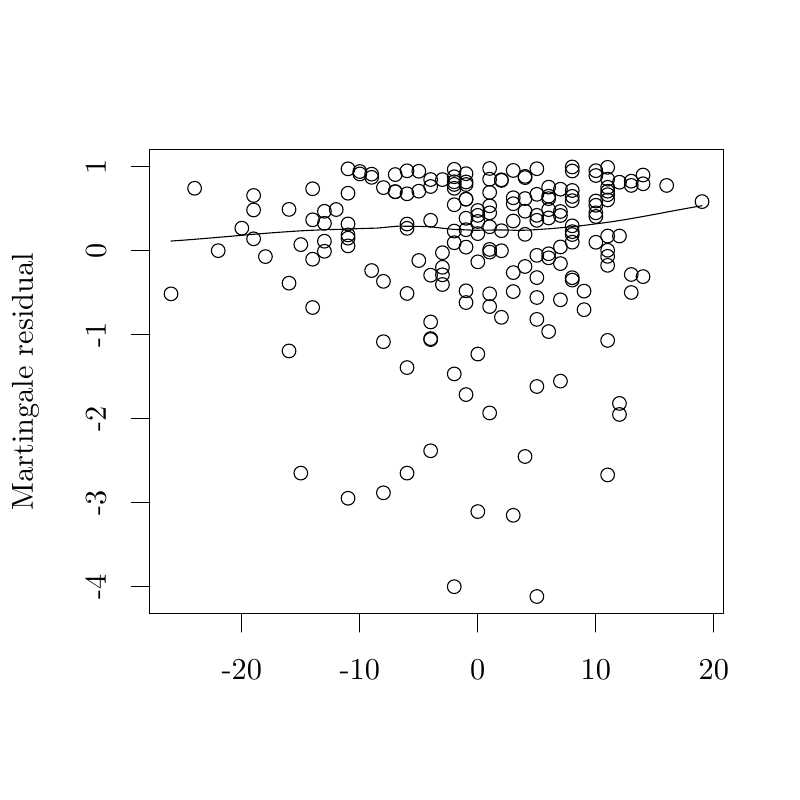 % Created by tikzDevice version 0.8.1 on 2015-01-31 17:50:24
% !TEX encoding = UTF-8 Unicode
\documentclass[11pt]{memoir}
\nonstopmode

\usepackage{tikz}

\usepackage[active,tightpage,psfixbb]{preview}

\PreviewEnvironment{pgfpicture}

\setlength\PreviewBorder{0pt}

\usepackage{amsmath}
\newcommand{\SweaveOpts}[1]{}  % do not interfere with LaTeX
\newcommand{\SweaveInput}[1]{} % because they are not real TeX commands
\newcommand{\Sexpr}[1]{}       % will only be parsed by R


\usepackage{geometry}
\usepackage{amsmath}
\usepackage{lscape}
\geometry{verbose,tmargin=2.5cm,bmargin=2.5cm,lmargin=2.5cm,rmargin=2.5cm}


\begin{document}

\begin{tikzpicture}[x=1pt,y=1pt]
\definecolor{fillColor}{RGB}{255,255,255}
\path[use as bounding box,fill=fillColor,fill opacity=0.00] (0,0) rectangle (289.08,289.08);
\begin{scope}
\path[clip] ( 54.12, 67.32) rectangle (261.36,234.96);
\definecolor{drawColor}{RGB}{0,0,0}

\path[draw=drawColor,line width= 0.4pt,line join=round,line cap=round] (104.44,186.75) circle (  2.47);

\path[draw=drawColor,line width= 0.4pt,line join=round,line cap=round] (168.40,222.41) circle (  2.47);

\path[draw=drawColor,line width= 0.4pt,line join=round,line cap=round] (134.29,224.99) circle (  2.47);

\path[draw=drawColor,line width= 0.4pt,line join=round,line cap=round] ( 91.64,218.44) circle (  2.47);

\path[draw=drawColor,line width= 0.4pt,line join=round,line cap=round] (138.55,221.29) circle (  2.47);

\path[draw=drawColor,line width= 0.4pt,line join=round,line cap=round] (168.40,206.07) circle (  2.47);

\path[draw=drawColor,line width= 0.4pt,line join=round,line cap=round] (202.51,212.65) circle (  2.47);

\path[draw=drawColor,line width= 0.4pt,line join=round,line cap=round] (117.23,208.39) circle (  2.47);

\path[draw=drawColor,line width= 0.4pt,line join=round,line cap=round] (164.14,227.88) circle (  2.47);

\path[draw=drawColor,line width= 0.4pt,line join=round,line cap=round] (193.99,181.58) circle (  2.47);

\path[draw=drawColor,line width= 0.4pt,line join=round,line cap=round] (172.66,204.66) circle (  2.47);

\path[draw=drawColor,line width= 0.4pt,line join=round,line cap=round] (125.76,228.07) circle (  2.47);

\path[draw=drawColor,line width= 0.4pt,line join=round,line cap=round] ( 70.32,221.04) circle (  2.47);

\path[draw=drawColor,line width= 0.4pt,line join=round,line cap=round] (164.14,225.21) circle (  2.47);

\path[draw=drawColor,line width= 0.4pt,line join=round,line cap=round] (172.66,194.46) circle (  2.47);

\path[draw=drawColor,line width= 0.4pt,line join=round,line cap=round] (172.66,104.22) circle (  2.47);

\path[draw=drawColor,line width= 0.4pt,line join=round,line cap=round] (147.08,156.25) circle (  2.47);

\path[draw=drawColor,line width= 0.4pt,line join=round,line cap=round] (112.97,209.65) circle (  2.47);

\path[draw=drawColor,line width= 0.4pt,line join=round,line cap=round] (164.14,221.03) circle (  2.47);

\path[draw=drawColor,line width= 0.4pt,line join=round,line cap=round] (117.23,198.27) circle (  2.47);

\path[draw=drawColor,line width= 0.4pt,line join=round,line cap=round] (219.57,228.61) circle (  2.47);

\path[draw=drawColor,line width= 0.4pt,line join=round,line cap=round] (172.66,209.05) circle (  2.47);

\path[draw=drawColor,line width= 0.4pt,line join=round,line cap=round] (164.14,223.39) circle (  2.47);

\path[draw=drawColor,line width= 0.4pt,line join=round,line cap=round] (176.93,224.32) circle (  2.47);

\path[draw=drawColor,line width= 0.4pt,line join=round,line cap=round] (168.40,146.50) circle (  2.47);

\path[draw=drawColor,line width= 0.4pt,line join=round,line cap=round] (159.87,197.76) circle (  2.47);

\path[draw=drawColor,line width= 0.4pt,line join=round,line cap=round] (159.87,224.18) circle (  2.47);

\path[draw=drawColor,line width= 0.4pt,line join=round,line cap=round] (104.44,162.27) circle (  2.47);

\path[draw=drawColor,line width= 0.4pt,line join=round,line cap=round] (202.51,220.71) circle (  2.47);

\path[draw=drawColor,line width= 0.4pt,line join=round,line cap=round] ( 78.85,198.50) circle (  2.47);

\path[draw=drawColor,line width= 0.4pt,line join=round,line cap=round] (168.40,179.75) circle (  2.47);

\path[draw=drawColor,line width= 0.4pt,line join=round,line cap=round] (206.78,187.87) circle (  2.47);

\path[draw=drawColor,line width= 0.4pt,line join=round,line cap=round] (168.40,226.31) circle (  2.47);

\path[draw=drawColor,line width= 0.4pt,line join=round,line cap=round] (219.57,218.73) circle (  2.47);

\path[draw=drawColor,line width= 0.4pt,line join=round,line cap=round] (219.57,198.65) circle (  2.47);

\path[draw=drawColor,line width= 0.4pt,line join=round,line cap=round] (168.40,217.12) circle (  2.47);

\path[draw=drawColor,line width= 0.4pt,line join=round,line cap=round] (219.57,203.78) circle (  2.47);

\path[draw=drawColor,line width= 0.4pt,line join=round,line cap=round] (125.76,200.22) circle (  2.47);

\path[draw=drawColor,line width= 0.4pt,line join=round,line cap=round] (193.99,188.77) circle (  2.47);

\path[draw=drawColor,line width= 0.4pt,line join=round,line cap=round] (193.99,173.67) circle (  2.47);

\path[draw=drawColor,line width= 0.4pt,line join=round,line cap=round] (147.08,206.57) circle (  2.47);

\path[draw=drawColor,line width= 0.4pt,line join=round,line cap=round] (172.66,213.02) circle (  2.47);

\path[draw=drawColor,line width= 0.4pt,line join=round,line cap=round] (134.29,226.14) circle (  2.47);

\path[draw=drawColor,line width= 0.4pt,line join=round,line cap=round] (181.19,174.41) circle (  2.47);

\path[draw=drawColor,line width= 0.4pt,line join=round,line cap=round] (168.40,217.10) circle (  2.47);

\path[draw=drawColor,line width= 0.4pt,line join=round,line cap=round] (219.57,166.08) circle (  2.47);

\path[draw=drawColor,line width= 0.4pt,line join=round,line cap=round] (125.76,219.26) circle (  2.47);

\path[draw=drawColor,line width= 0.4pt,line join=round,line cap=round] (176.93,219.55) circle (  2.47);

\path[draw=drawColor,line width= 0.4pt,line join=round,line cap=round] (168.40,223.32) circle (  2.47);

\path[draw=drawColor,line width= 0.4pt,line join=round,line cap=round] (117.23,212.72) circle (  2.47);

\path[draw=drawColor,line width= 0.4pt,line join=round,line cap=round] (176.93,182.91) circle (  2.47);

\path[draw=drawColor,line width= 0.4pt,line join=round,line cap=round] (223.84,143.30) circle (  2.47);

\path[draw=drawColor,line width= 0.4pt,line join=round,line cap=round] (168.40,199.77) circle (  2.47);

\path[draw=drawColor,line width= 0.4pt,line join=round,line cap=round] ( 61.80,182.89) circle (  2.47);

\path[draw=drawColor,line width= 0.4pt,line join=round,line cap=round] (198.25,218.18) circle (  2.47);

\path[draw=drawColor,line width= 0.4pt,line join=round,line cap=round] (219.57,219.98) circle (  2.47);

\path[draw=drawColor,line width= 0.4pt,line join=round,line cap=round] (130.02,227.10) circle (  2.47);

\path[draw=drawColor,line width= 0.4pt,line join=round,line cap=round] (228.10,223.61) circle (  2.47);

\path[draw=drawColor,line width= 0.4pt,line join=round,line cap=round] (202.51,199.84) circle (  2.47);

\path[draw=drawColor,line width= 0.4pt,line join=round,line cap=round] (215.31,201.53) circle (  2.47);

\path[draw=drawColor,line width= 0.4pt,line join=round,line cap=round] (215.31,227.40) circle (  2.47);

\path[draw=drawColor,line width= 0.4pt,line join=round,line cap=round] (223.84,203.79) circle (  2.47);

\path[draw=drawColor,line width= 0.4pt,line join=round,line cap=round] (206.78,218.11) circle (  2.47);

\path[draw=drawColor,line width= 0.4pt,line join=round,line cap=round] (172.66,211.25) circle (  2.47);

\path[draw=drawColor,line width= 0.4pt,line join=round,line cap=round] (189.72,224.90) circle (  2.47);

\path[draw=drawColor,line width= 0.4pt,line join=round,line cap=round] (185.46,183.71) circle (  2.47);

\path[draw=drawColor,line width= 0.4pt,line join=round,line cap=round] (202.51,211.21) circle (  2.47);

\path[draw=drawColor,line width= 0.4pt,line join=round,line cap=round] (151.34,219.99) circle (  2.47);

\path[draw=drawColor,line width= 0.4pt,line join=round,line cap=round] (168.40,183.99) circle (  2.47);

\path[draw=drawColor,line width= 0.4pt,line join=round,line cap=round] (219.57,196.45) circle (  2.47);

\path[draw=drawColor,line width= 0.4pt,line join=round,line cap=round] (164.14,222.44) circle (  2.47);

\path[draw=drawColor,line width= 0.4pt,line join=round,line cap=round] (159.87,192.50) circle (  2.47);

\path[draw=drawColor,line width= 0.4pt,line join=round,line cap=round] (112.97,195.41) circle (  2.47);

\path[draw=drawColor,line width= 0.4pt,line join=round,line cap=round] (138.55,187.41) circle (  2.47);

\path[draw=drawColor,line width= 0.4pt,line join=round,line cap=round] (185.46,209.22) circle (  2.47);

\path[draw=drawColor,line width= 0.4pt,line join=round,line cap=round] (193.99,196.81) circle (  2.47);

\path[draw=drawColor,line width= 0.4pt,line join=round,line cap=round] (206.78,216.57) circle (  2.47);

\path[draw=drawColor,line width= 0.4pt,line join=round,line cap=round] (193.99,209.46) circle (  2.47);

\path[draw=drawColor,line width= 0.4pt,line join=round,line cap=round] (121.49,213.36) circle (  2.47);

\path[draw=drawColor,line width= 0.4pt,line join=round,line cap=round] (193.99,218.86) circle (  2.47);

\path[draw=drawColor,line width= 0.4pt,line join=round,line cap=round] (176.93,197.99) circle (  2.47);

\path[draw=drawColor,line width= 0.4pt,line join=round,line cap=round] (164.14,201.37) circle (  2.47);

\path[draw=drawColor,line width= 0.4pt,line join=round,line cap=round] (193.99,228.12) circle (  2.47);

\path[draw=drawColor,line width= 0.4pt,line join=round,line cap=round] (189.72,217.32) circle (  2.47);

\path[draw=drawColor,line width= 0.4pt,line join=round,line cap=round] (185.46,215.47) circle (  2.47);

\path[draw=drawColor,line width= 0.4pt,line join=round,line cap=round] (176.93,178.31) circle (  2.47);

\path[draw=drawColor,line width= 0.4pt,line join=round,line cap=round] (108.70,118.12) circle (  2.47);

\path[draw=drawColor,line width= 0.4pt,line join=round,line cap=round] (176.93,212.15) circle (  2.47);

\path[draw=drawColor,line width= 0.4pt,line join=round,line cap=round] (176.93,198.94) circle (  2.47);

\path[draw=drawColor,line width= 0.4pt,line join=round,line cap=round] (125.76,109.03) circle (  2.47);

\path[draw=drawColor,line width= 0.4pt,line join=round,line cap=round] (232.36,225.83) circle (  2.47);

\path[draw=drawColor,line width= 0.4pt,line join=round,line cap=round] (155.61,221.69) circle (  2.47);

\path[draw=drawColor,line width= 0.4pt,line join=round,line cap=round] (202.51,180.75) circle (  2.47);

\path[draw=drawColor,line width= 0.4pt,line join=round,line cap=round] (108.70,200.69) circle (  2.47);

\path[draw=drawColor,line width= 0.4pt,line join=round,line cap=round] (176.93,139.86) circle (  2.47);

\path[draw=drawColor,line width= 0.4pt,line join=round,line cap=round] (155.61,166.37) circle (  2.47);

\path[draw=drawColor,line width= 0.4pt,line join=round,line cap=round] (147.08,118.12) circle (  2.47);

\path[draw=drawColor,line width= 0.4pt,line join=round,line cap=round] (155.61,189.64) circle (  2.47);

\path[draw=drawColor,line width= 0.4pt,line join=round,line cap=round] (147.08,219.04) circle (  2.47);

\path[draw=drawColor,line width= 0.4pt,line join=round,line cap=round] (181.19,224.11) circle (  2.47);

\path[draw=drawColor,line width= 0.4pt,line join=round,line cap=round] (206.78,228.75) circle (  2.47);

\path[draw=drawColor,line width= 0.4pt,line join=round,line cap=round] ( 95.91,196.36) circle (  2.47);

\path[draw=drawColor,line width= 0.4pt,line join=round,line cap=round] (219.57,117.47) circle (  2.47);

\path[draw=drawColor,line width= 0.4pt,line join=round,line cap=round] (168.40,210.21) circle (  2.47);

\path[draw=drawColor,line width= 0.4pt,line join=round,line cap=round] (112.97,220.87) circle (  2.47);

\path[draw=drawColor,line width= 0.4pt,line join=round,line cap=round] (125.76,204.19) circle (  2.47);

\path[draw=drawColor,line width= 0.4pt,line join=round,line cap=round] (181.19,223.89) circle (  2.47);

\path[draw=drawColor,line width= 0.4pt,line join=round,line cap=round] (117.23,201.91) circle (  2.47);

\path[draw=drawColor,line width= 0.4pt,line join=round,line cap=round] (189.72,212.76) circle (  2.47);

\path[draw=drawColor,line width= 0.4pt,line join=round,line cap=round] (193.99,211.26) circle (  2.47);

\path[draw=drawColor,line width= 0.4pt,line join=round,line cap=round] (240.89,222.07) circle (  2.47);

\path[draw=drawColor,line width= 0.4pt,line join=round,line cap=round] (164.14, 77.08) circle (  2.47);

\path[draw=drawColor,line width= 0.4pt,line join=round,line cap=round] (125.76,203.02) circle (  2.47);

\path[draw=drawColor,line width= 0.4pt,line join=round,line cap=round] (198.25,210.31) circle (  2.47);

\path[draw=drawColor,line width= 0.4pt,line join=round,line cap=round] (138.55,165.61) circle (  2.47);

\path[draw=drawColor,line width= 0.4pt,line join=round,line cap=round] (185.46,227.48) circle (  2.47);

\path[draw=drawColor,line width= 0.4pt,line join=round,line cap=round] (232.36,189.13) circle (  2.47);

\path[draw=drawColor,line width= 0.4pt,line join=round,line cap=round] (185.46,102.88) circle (  2.47);

\path[draw=drawColor,line width= 0.4pt,line join=round,line cap=round] (193.99,149.42) circle (  2.47);

\path[draw=drawColor,line width= 0.4pt,line join=round,line cap=round] (181.19,205.71) circle (  2.47);

\path[draw=drawColor,line width= 0.4pt,line join=round,line cap=round] (130.02,226.23) circle (  2.47);

\path[draw=drawColor,line width= 0.4pt,line join=round,line cap=round] (155.61,166.72) circle (  2.47);

\path[draw=drawColor,line width= 0.4pt,line join=round,line cap=round] (206.78,227.29) circle (  2.47);

\path[draw=drawColor,line width= 0.4pt,line join=round,line cap=round] ( 87.38,206.63) circle (  2.47);

\path[draw=drawColor,line width= 0.4pt,line join=round,line cap=round] (155.61,224.19) circle (  2.47);

\path[draw=drawColor,line width= 0.4pt,line join=round,line cap=round] (189.72,225.34) circle (  2.47);

\path[draw=drawColor,line width= 0.4pt,line join=round,line cap=round] (232.36,222.67) circle (  2.47);

\path[draw=drawColor,line width= 0.4pt,line join=round,line cap=round] (104.44,213.41) circle (  2.47);

\path[draw=drawColor,line width= 0.4pt,line join=round,line cap=round] ( 91.64,202.78) circle (  2.47);

\path[draw=drawColor,line width= 0.4pt,line join=round,line cap=round] (151.34,194.94) circle (  2.47);

\path[draw=drawColor,line width= 0.4pt,line join=round,line cap=round] (198.25,217.30) circle (  2.47);

\path[draw=drawColor,line width= 0.4pt,line join=round,line cap=round] (215.31,212.17) circle (  2.47);

\path[draw=drawColor,line width= 0.4pt,line join=round,line cap=round] (198.25,169.27) circle (  2.47);

\path[draw=drawColor,line width= 0.4pt,line join=round,line cap=round] (215.31,225.65) circle (  2.47);

\path[draw=drawColor,line width= 0.4pt,line join=round,line cap=round] (147.08,208.11) circle (  2.47);

\path[draw=drawColor,line width= 0.4pt,line join=round,line cap=round] (142.82,226.00) circle (  2.47);

\path[draw=drawColor,line width= 0.4pt,line join=round,line cap=round] (151.34,227.19) circle (  2.47);

\path[draw=drawColor,line width= 0.4pt,line join=round,line cap=round] (206.78,220.25) circle (  2.47);

\path[draw=drawColor,line width= 0.4pt,line join=round,line cap=round] (198.25,195.91) circle (  2.47);

\path[draw=drawColor,line width= 0.4pt,line join=round,line cap=round] (176.93,214.71) circle (  2.47);

\path[draw=drawColor,line width= 0.4pt,line join=round,line cap=round] (206.78,188.74) circle (  2.47);

\path[draw=drawColor,line width= 0.4pt,line join=round,line cap=round] (159.87,186.27) circle (  2.47);

\path[draw=drawColor,line width= 0.4pt,line join=round,line cap=round] (206.78,205.37) circle (  2.47);

\path[draw=drawColor,line width= 0.4pt,line join=round,line cap=round] (112.97,177.96) circle (  2.47);

\path[draw=drawColor,line width= 0.4pt,line join=round,line cap=round] (202.51,193.83) circle (  2.47);

\path[draw=drawColor,line width= 0.4pt,line join=round,line cap=round] (134.29,191.32) circle (  2.47);

\path[draw=drawColor,line width= 0.4pt,line join=round,line cap=round] (142.82,219.82) circle (  2.47);

\path[draw=drawColor,line width= 0.4pt,line join=round,line cap=round] (159.87,189.77) circle (  2.47);

\path[draw=drawColor,line width= 0.4pt,line join=round,line cap=round] (125.76,208.16) circle (  2.47);

\path[draw=drawColor,line width= 0.4pt,line join=round,line cap=round] (142.82,219.79) circle (  2.47);

\path[draw=drawColor,line width= 0.4pt,line join=round,line cap=round] (138.55,111.00) circle (  2.47);

\path[draw=drawColor,line width= 0.4pt,line join=round,line cap=round] (155.61,209.47) circle (  2.47);

\path[draw=drawColor,line width= 0.4pt,line join=round,line cap=round] (185.46,190.57) circle (  2.47);

\path[draw=drawColor,line width= 0.4pt,line join=round,line cap=round] (176.93,207.14) circle (  2.47);

\path[draw=drawColor,line width= 0.4pt,line join=round,line cap=round] (219.57,216.83) circle (  2.47);

\path[draw=drawColor,line width= 0.4pt,line join=round,line cap=round] (202.51,151.36) circle (  2.47);

\path[draw=drawColor,line width= 0.4pt,line join=round,line cap=round] (185.46,217.61) circle (  2.47);

\path[draw=drawColor,line width= 0.4pt,line join=round,line cap=round] (164.14,215.09) circle (  2.47);

\path[draw=drawColor,line width= 0.4pt,line join=round,line cap=round] (253.68,216.23) circle (  2.47);

\path[draw=drawColor,line width= 0.4pt,line join=round,line cap=round] (198.25,197.38) circle (  2.47);

\path[draw=drawColor,line width= 0.4pt,line join=round,line cap=round] (189.72,204.40) circle (  2.47);

\path[draw=drawColor,line width= 0.4pt,line join=round,line cap=round] (228.10,183.38) circle (  2.47);

\path[draw=drawColor,line width= 0.4pt,line join=round,line cap=round] (211.04,177.18) circle (  2.47);

\path[draw=drawColor,line width= 0.4pt,line join=round,line cap=round] (215.31,216.44) circle (  2.47);

\path[draw=drawColor,line width= 0.4pt,line join=round,line cap=round] (219.57,221.39) circle (  2.47);

\path[draw=drawColor,line width= 0.4pt,line join=round,line cap=round] (147.08,227.36) circle (  2.47);

\path[draw=drawColor,line width= 0.4pt,line join=round,line cap=round] (172.66,161.15) circle (  2.47);

\path[draw=drawColor,line width= 0.4pt,line join=round,line cap=round] (206.78,207.47) circle (  2.47);

\path[draw=drawColor,line width= 0.4pt,line join=round,line cap=round] (228.10,222.08) circle (  2.47);

\path[draw=drawColor,line width= 0.4pt,line join=round,line cap=round] (164.14,205.57) circle (  2.47);

\path[draw=drawColor,line width= 0.4pt,line join=round,line cap=round] (206.78,201.56) circle (  2.47);

\path[draw=drawColor,line width= 0.4pt,line join=round,line cap=round] (176.93,228.20) circle (  2.47);

\path[draw=drawColor,line width= 0.4pt,line join=round,line cap=round] (219.57,224.33) circle (  2.47);

\path[draw=drawColor,line width= 0.4pt,line join=round,line cap=round] (198.25,221.45) circle (  2.47);

\path[draw=drawColor,line width= 0.4pt,line join=round,line cap=round] (155.61,126.19) circle (  2.47);

\path[draw=drawColor,line width= 0.4pt,line join=round,line cap=round] (215.31,210.84) circle (  2.47);

\path[draw=drawColor,line width= 0.4pt,line join=round,line cap=round] (223.84,223.23) circle (  2.47);

\path[draw=drawColor,line width= 0.4pt,line join=round,line cap=round] (155.61,172.74) circle (  2.47);

\path[draw=drawColor,line width= 0.4pt,line join=round,line cap=round] (215.31,214.90) circle (  2.47);

\path[draw=drawColor,line width= 0.4pt,line join=round,line cap=round] (198.25,213.33) circle (  2.47);

\path[draw=drawColor,line width= 0.4pt,line join=round,line cap=round] (189.72,124.12) circle (  2.47);

\path[draw=drawColor,line width= 0.4pt,line join=round,line cap=round] (189.72,192.79) circle (  2.47);

\path[draw=drawColor,line width= 0.4pt,line join=round,line cap=round] (193.99, 73.53) circle (  2.47);

\path[draw=drawColor,line width= 0.4pt,line join=round,line cap=round] (181.19,198.47) circle (  2.47);

\path[draw=drawColor,line width= 0.4pt,line join=round,line cap=round] (206.78,204.33) circle (  2.47);

\path[draw=drawColor,line width= 0.4pt,line join=round,line cap=round] (223.84,139.31) circle (  2.47);

\path[draw=drawColor,line width= 0.4pt,line join=round,line cap=round] (147.08,183.04) circle (  2.47);

\path[draw=drawColor,line width= 0.4pt,line join=round,line cap=round] (228.10,189.89) circle (  2.47);

\path[draw=drawColor,line width= 0.4pt,line join=round,line cap=round] (219.57,193.20) circle (  2.47);

\path[draw=drawColor,line width= 0.4pt,line join=round,line cap=round] (211.04,183.88) circle (  2.47);

\path[draw=drawColor,line width= 0.4pt,line join=round,line cap=round] (164.14,153.96) circle (  2.47);

\path[draw=drawColor,line width= 0.4pt,line join=round,line cap=round] ( 91.64,213.21) circle (  2.47);
\end{scope}
\begin{scope}
\path[clip] (  0.00,  0.00) rectangle (289.08,289.08);
\definecolor{drawColor}{RGB}{0,0,0}

\path[draw=drawColor,line width= 0.4pt,line join=round,line cap=round] ( 87.38, 67.32) -- (257.95, 67.32);

\path[draw=drawColor,line width= 0.4pt,line join=round,line cap=round] ( 87.38, 67.32) -- ( 87.38, 60.72);

\path[draw=drawColor,line width= 0.4pt,line join=round,line cap=round] (130.02, 67.32) -- (130.02, 60.72);

\path[draw=drawColor,line width= 0.4pt,line join=round,line cap=round] (172.66, 67.32) -- (172.66, 60.72);

\path[draw=drawColor,line width= 0.4pt,line join=round,line cap=round] (215.31, 67.32) -- (215.31, 60.72);

\path[draw=drawColor,line width= 0.4pt,line join=round,line cap=round] (257.95, 67.32) -- (257.95, 60.72);

\node[text=drawColor,anchor=base,inner sep=0pt, outer sep=0pt, scale=  1.00] at ( 87.38, 43.56) {-20};

\node[text=drawColor,anchor=base,inner sep=0pt, outer sep=0pt, scale=  1.00] at (130.02, 43.56) {-10};

\node[text=drawColor,anchor=base,inner sep=0pt, outer sep=0pt, scale=  1.00] at (172.66, 43.56) {0};

\node[text=drawColor,anchor=base,inner sep=0pt, outer sep=0pt, scale=  1.00] at (215.31, 43.56) {10};

\node[text=drawColor,anchor=base,inner sep=0pt, outer sep=0pt, scale=  1.00] at (257.95, 43.56) {20};

\path[draw=drawColor,line width= 0.4pt,line join=round,line cap=round] ( 54.12, 76.99) -- ( 54.12,228.93);

\path[draw=drawColor,line width= 0.4pt,line join=round,line cap=round] ( 54.12, 76.99) -- ( 47.52, 76.99);

\path[draw=drawColor,line width= 0.4pt,line join=round,line cap=round] ( 54.12,107.38) -- ( 47.52,107.38);

\path[draw=drawColor,line width= 0.4pt,line join=round,line cap=round] ( 54.12,137.77) -- ( 47.52,137.77);

\path[draw=drawColor,line width= 0.4pt,line join=round,line cap=round] ( 54.12,168.15) -- ( 47.52,168.15);

\path[draw=drawColor,line width= 0.4pt,line join=round,line cap=round] ( 54.12,198.54) -- ( 47.52,198.54);

\path[draw=drawColor,line width= 0.4pt,line join=round,line cap=round] ( 54.12,228.93) -- ( 47.52,228.93);

\node[text=drawColor,rotate= 90.00,anchor=base,inner sep=0pt, outer sep=0pt, scale=  1.00] at ( 38.28, 76.99) {-4};

\node[text=drawColor,rotate= 90.00,anchor=base,inner sep=0pt, outer sep=0pt, scale=  1.00] at ( 38.28,107.38) {-3};

\node[text=drawColor,rotate= 90.00,anchor=base,inner sep=0pt, outer sep=0pt, scale=  1.00] at ( 38.28,137.77) {-2};

\node[text=drawColor,rotate= 90.00,anchor=base,inner sep=0pt, outer sep=0pt, scale=  1.00] at ( 38.28,168.15) {-1};

\node[text=drawColor,rotate= 90.00,anchor=base,inner sep=0pt, outer sep=0pt, scale=  1.00] at ( 38.28,198.54) {0};

\node[text=drawColor,rotate= 90.00,anchor=base,inner sep=0pt, outer sep=0pt, scale=  1.00] at ( 38.28,228.93) {1};

\path[draw=drawColor,line width= 0.4pt,line join=round,line cap=round] ( 54.12, 67.32) --
	(261.36, 67.32) --
	(261.36,234.96) --
	( 54.12,234.96) --
	( 54.12, 67.32);
\end{scope}
\begin{scope}
\path[clip] (  0.00,  0.00) rectangle (289.08,289.08);
\definecolor{drawColor}{RGB}{0,0,0}

\node[text=drawColor,rotate= 90.00,anchor=base,inner sep=0pt, outer sep=0pt, scale=  1.00] at ( 11.88,151.14) {Martingale residual};
\end{scope}
\begin{scope}
\path[clip] ( 54.12, 67.32) rectangle (261.36,234.96);
\definecolor{drawColor}{RGB}{0,0,0}

\path[draw=drawColor,line width= 0.4pt,line join=round,line cap=round] ( 61.80,201.98) --
	( 65.71,202.25) --
	( 69.63,202.55) --
	( 73.54,202.87) --
	( 77.46,203.20) --
	( 81.38,203.53) --
	( 85.29,203.87) --
	( 89.21,204.21) --
	( 93.12,204.54) --
	( 97.04,204.86) --
	(100.96,205.15) --
	(104.87,205.42) --
	(108.79,205.67) --
	(112.70,205.87) --
	(116.62,206.04) --
	(120.54,206.15) --
	(124.45,206.26) --
	(128.37,206.42) --
	(132.29,206.55) --
	(136.20,206.65) --
	(140.12,207.02) --
	(144.03,207.36) --
	(147.95,207.32) --
	(151.87,207.27) --
	(155.78,207.12) --
	(159.70,206.63) --
	(163.61,206.22) --
	(167.53,206.05) --
	(171.45,205.88) --
	(175.36,205.91) --
	(179.28,205.97) --
	(183.19,205.96) --
	(187.11,205.84) --
	(191.03,205.93) --
	(194.94,206.18) --
	(198.86,206.45) --
	(202.78,206.79) --
	(206.69,207.16) --
	(210.61,207.58) --
	(214.52,208.09) --
	(218.44,208.59) --
	(222.36,209.15) --
	(226.27,209.78) --
	(230.19,210.46) --
	(234.10,211.16) --
	(238.02,211.89) --
	(241.94,212.63) --
	(245.85,213.36) --
	(249.77,214.07) --
	(253.68,214.75);
\end{scope}
\end{tikzpicture}

\end{document}
